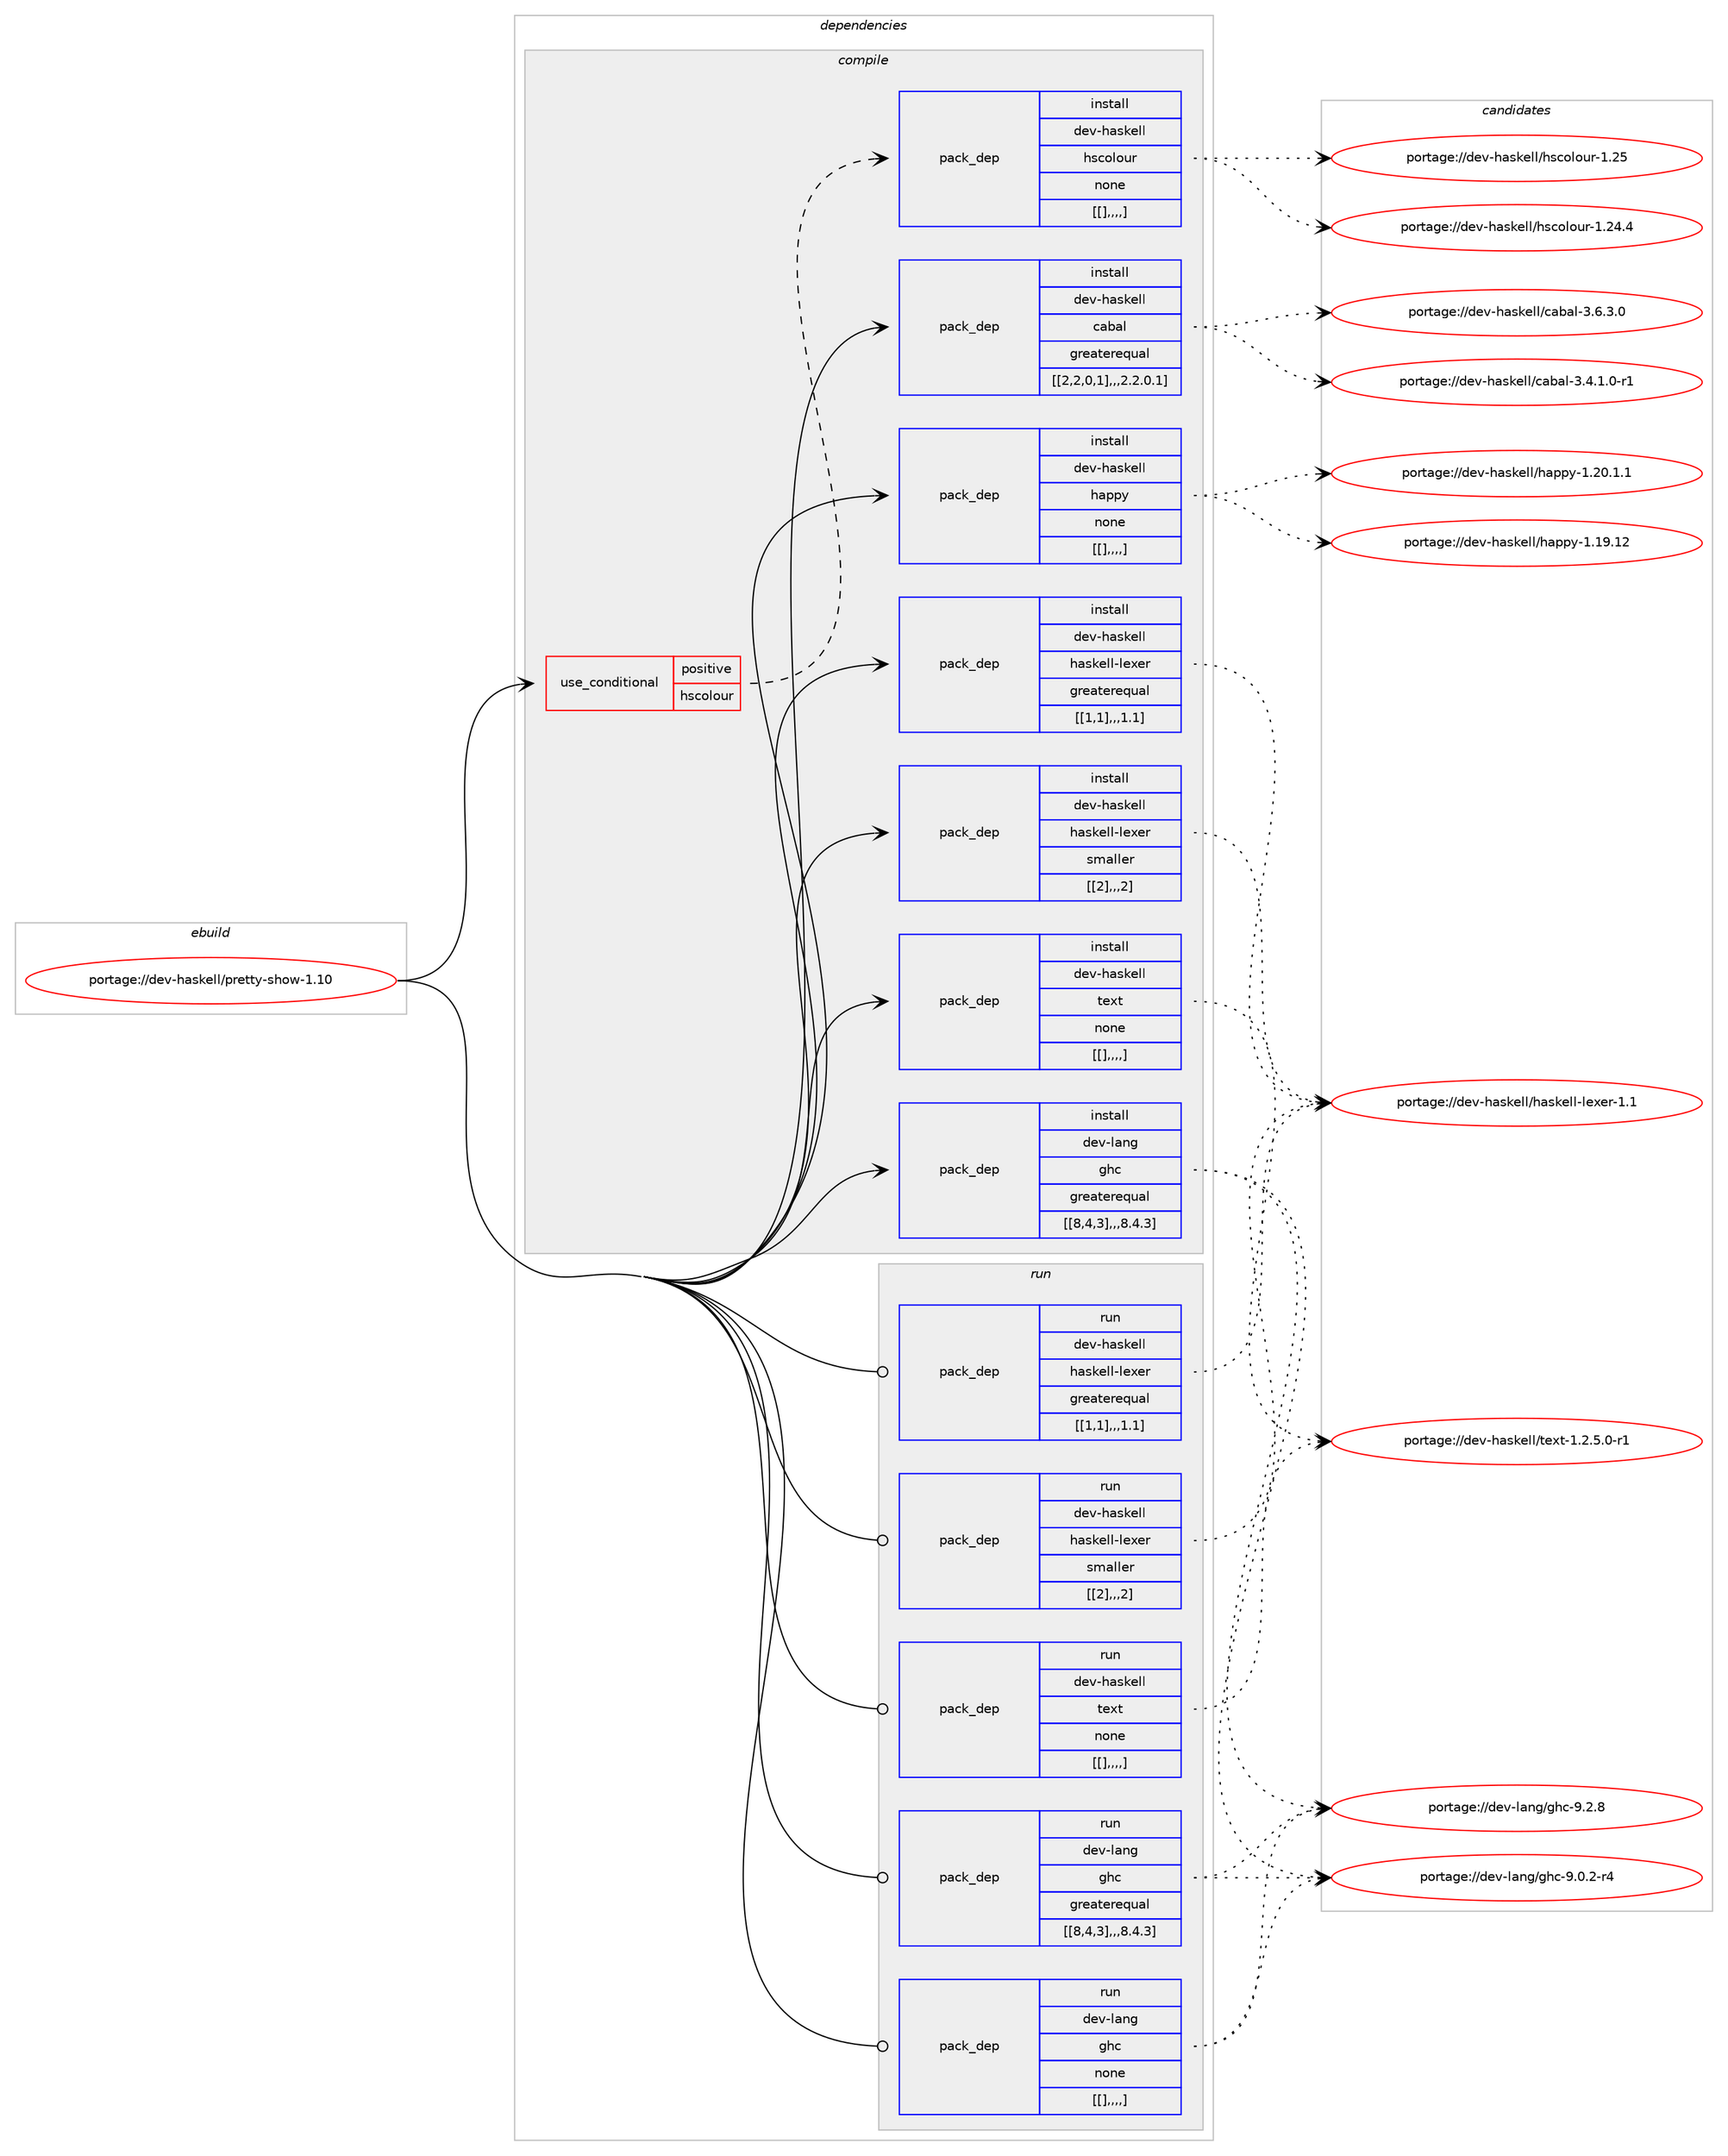 digraph prolog {

# *************
# Graph options
# *************

newrank=true;
concentrate=true;
compound=true;
graph [rankdir=LR,fontname=Helvetica,fontsize=10,ranksep=1.5];#, ranksep=2.5, nodesep=0.2];
edge  [arrowhead=vee];
node  [fontname=Helvetica,fontsize=10];

# **********
# The ebuild
# **********

subgraph cluster_leftcol {
color=gray;
label=<<i>ebuild</i>>;
id [label="portage://dev-haskell/pretty-show-1.10", color=red, width=4, href="../dev-haskell/pretty-show-1.10.svg"];
}

# ****************
# The dependencies
# ****************

subgraph cluster_midcol {
color=gray;
label=<<i>dependencies</i>>;
subgraph cluster_compile {
fillcolor="#eeeeee";
style=filled;
label=<<i>compile</i>>;
subgraph cond21272 {
dependency86687 [label=<<TABLE BORDER="0" CELLBORDER="1" CELLSPACING="0" CELLPADDING="4"><TR><TD ROWSPAN="3" CELLPADDING="10">use_conditional</TD></TR><TR><TD>positive</TD></TR><TR><TD>hscolour</TD></TR></TABLE>>, shape=none, color=red];
subgraph pack64408 {
dependency86688 [label=<<TABLE BORDER="0" CELLBORDER="1" CELLSPACING="0" CELLPADDING="4" WIDTH="220"><TR><TD ROWSPAN="6" CELLPADDING="30">pack_dep</TD></TR><TR><TD WIDTH="110">install</TD></TR><TR><TD>dev-haskell</TD></TR><TR><TD>hscolour</TD></TR><TR><TD>none</TD></TR><TR><TD>[[],,,,]</TD></TR></TABLE>>, shape=none, color=blue];
}
dependency86687:e -> dependency86688:w [weight=20,style="dashed",arrowhead="vee"];
}
id:e -> dependency86687:w [weight=20,style="solid",arrowhead="vee"];
subgraph pack64409 {
dependency86689 [label=<<TABLE BORDER="0" CELLBORDER="1" CELLSPACING="0" CELLPADDING="4" WIDTH="220"><TR><TD ROWSPAN="6" CELLPADDING="30">pack_dep</TD></TR><TR><TD WIDTH="110">install</TD></TR><TR><TD>dev-haskell</TD></TR><TR><TD>cabal</TD></TR><TR><TD>greaterequal</TD></TR><TR><TD>[[2,2,0,1],,,2.2.0.1]</TD></TR></TABLE>>, shape=none, color=blue];
}
id:e -> dependency86689:w [weight=20,style="solid",arrowhead="vee"];
subgraph pack64410 {
dependency86690 [label=<<TABLE BORDER="0" CELLBORDER="1" CELLSPACING="0" CELLPADDING="4" WIDTH="220"><TR><TD ROWSPAN="6" CELLPADDING="30">pack_dep</TD></TR><TR><TD WIDTH="110">install</TD></TR><TR><TD>dev-haskell</TD></TR><TR><TD>happy</TD></TR><TR><TD>none</TD></TR><TR><TD>[[],,,,]</TD></TR></TABLE>>, shape=none, color=blue];
}
id:e -> dependency86690:w [weight=20,style="solid",arrowhead="vee"];
subgraph pack64411 {
dependency86691 [label=<<TABLE BORDER="0" CELLBORDER="1" CELLSPACING="0" CELLPADDING="4" WIDTH="220"><TR><TD ROWSPAN="6" CELLPADDING="30">pack_dep</TD></TR><TR><TD WIDTH="110">install</TD></TR><TR><TD>dev-haskell</TD></TR><TR><TD>haskell-lexer</TD></TR><TR><TD>greaterequal</TD></TR><TR><TD>[[1,1],,,1.1]</TD></TR></TABLE>>, shape=none, color=blue];
}
id:e -> dependency86691:w [weight=20,style="solid",arrowhead="vee"];
subgraph pack64412 {
dependency86692 [label=<<TABLE BORDER="0" CELLBORDER="1" CELLSPACING="0" CELLPADDING="4" WIDTH="220"><TR><TD ROWSPAN="6" CELLPADDING="30">pack_dep</TD></TR><TR><TD WIDTH="110">install</TD></TR><TR><TD>dev-haskell</TD></TR><TR><TD>haskell-lexer</TD></TR><TR><TD>smaller</TD></TR><TR><TD>[[2],,,2]</TD></TR></TABLE>>, shape=none, color=blue];
}
id:e -> dependency86692:w [weight=20,style="solid",arrowhead="vee"];
subgraph pack64413 {
dependency86693 [label=<<TABLE BORDER="0" CELLBORDER="1" CELLSPACING="0" CELLPADDING="4" WIDTH="220"><TR><TD ROWSPAN="6" CELLPADDING="30">pack_dep</TD></TR><TR><TD WIDTH="110">install</TD></TR><TR><TD>dev-haskell</TD></TR><TR><TD>text</TD></TR><TR><TD>none</TD></TR><TR><TD>[[],,,,]</TD></TR></TABLE>>, shape=none, color=blue];
}
id:e -> dependency86693:w [weight=20,style="solid",arrowhead="vee"];
subgraph pack64414 {
dependency86694 [label=<<TABLE BORDER="0" CELLBORDER="1" CELLSPACING="0" CELLPADDING="4" WIDTH="220"><TR><TD ROWSPAN="6" CELLPADDING="30">pack_dep</TD></TR><TR><TD WIDTH="110">install</TD></TR><TR><TD>dev-lang</TD></TR><TR><TD>ghc</TD></TR><TR><TD>greaterequal</TD></TR><TR><TD>[[8,4,3],,,8.4.3]</TD></TR></TABLE>>, shape=none, color=blue];
}
id:e -> dependency86694:w [weight=20,style="solid",arrowhead="vee"];
}
subgraph cluster_compileandrun {
fillcolor="#eeeeee";
style=filled;
label=<<i>compile and run</i>>;
}
subgraph cluster_run {
fillcolor="#eeeeee";
style=filled;
label=<<i>run</i>>;
subgraph pack64415 {
dependency86695 [label=<<TABLE BORDER="0" CELLBORDER="1" CELLSPACING="0" CELLPADDING="4" WIDTH="220"><TR><TD ROWSPAN="6" CELLPADDING="30">pack_dep</TD></TR><TR><TD WIDTH="110">run</TD></TR><TR><TD>dev-haskell</TD></TR><TR><TD>haskell-lexer</TD></TR><TR><TD>greaterequal</TD></TR><TR><TD>[[1,1],,,1.1]</TD></TR></TABLE>>, shape=none, color=blue];
}
id:e -> dependency86695:w [weight=20,style="solid",arrowhead="odot"];
subgraph pack64416 {
dependency86696 [label=<<TABLE BORDER="0" CELLBORDER="1" CELLSPACING="0" CELLPADDING="4" WIDTH="220"><TR><TD ROWSPAN="6" CELLPADDING="30">pack_dep</TD></TR><TR><TD WIDTH="110">run</TD></TR><TR><TD>dev-haskell</TD></TR><TR><TD>haskell-lexer</TD></TR><TR><TD>smaller</TD></TR><TR><TD>[[2],,,2]</TD></TR></TABLE>>, shape=none, color=blue];
}
id:e -> dependency86696:w [weight=20,style="solid",arrowhead="odot"];
subgraph pack64417 {
dependency86697 [label=<<TABLE BORDER="0" CELLBORDER="1" CELLSPACING="0" CELLPADDING="4" WIDTH="220"><TR><TD ROWSPAN="6" CELLPADDING="30">pack_dep</TD></TR><TR><TD WIDTH="110">run</TD></TR><TR><TD>dev-haskell</TD></TR><TR><TD>text</TD></TR><TR><TD>none</TD></TR><TR><TD>[[],,,,]</TD></TR></TABLE>>, shape=none, color=blue];
}
id:e -> dependency86697:w [weight=20,style="solid",arrowhead="odot"];
subgraph pack64418 {
dependency86698 [label=<<TABLE BORDER="0" CELLBORDER="1" CELLSPACING="0" CELLPADDING="4" WIDTH="220"><TR><TD ROWSPAN="6" CELLPADDING="30">pack_dep</TD></TR><TR><TD WIDTH="110">run</TD></TR><TR><TD>dev-lang</TD></TR><TR><TD>ghc</TD></TR><TR><TD>greaterequal</TD></TR><TR><TD>[[8,4,3],,,8.4.3]</TD></TR></TABLE>>, shape=none, color=blue];
}
id:e -> dependency86698:w [weight=20,style="solid",arrowhead="odot"];
subgraph pack64419 {
dependency86699 [label=<<TABLE BORDER="0" CELLBORDER="1" CELLSPACING="0" CELLPADDING="4" WIDTH="220"><TR><TD ROWSPAN="6" CELLPADDING="30">pack_dep</TD></TR><TR><TD WIDTH="110">run</TD></TR><TR><TD>dev-lang</TD></TR><TR><TD>ghc</TD></TR><TR><TD>none</TD></TR><TR><TD>[[],,,,]</TD></TR></TABLE>>, shape=none, color=blue];
}
id:e -> dependency86699:w [weight=20,style="solid",arrowhead="odot"];
}
}

# **************
# The candidates
# **************

subgraph cluster_choices {
rank=same;
color=gray;
label=<<i>candidates</i>>;

subgraph choice64408 {
color=black;
nodesep=1;
choice100101118451049711510710110810847104115991111081111171144549465053 [label="portage://dev-haskell/hscolour-1.25", color=red, width=4,href="../dev-haskell/hscolour-1.25.svg"];
choice1001011184510497115107101108108471041159911110811111711445494650524652 [label="portage://dev-haskell/hscolour-1.24.4", color=red, width=4,href="../dev-haskell/hscolour-1.24.4.svg"];
dependency86688:e -> choice100101118451049711510710110810847104115991111081111171144549465053:w [style=dotted,weight="100"];
dependency86688:e -> choice1001011184510497115107101108108471041159911110811111711445494650524652:w [style=dotted,weight="100"];
}
subgraph choice64409 {
color=black;
nodesep=1;
choice100101118451049711510710110810847999798971084551465446514648 [label="portage://dev-haskell/cabal-3.6.3.0", color=red, width=4,href="../dev-haskell/cabal-3.6.3.0.svg"];
choice1001011184510497115107101108108479997989710845514652464946484511449 [label="portage://dev-haskell/cabal-3.4.1.0-r1", color=red, width=4,href="../dev-haskell/cabal-3.4.1.0-r1.svg"];
dependency86689:e -> choice100101118451049711510710110810847999798971084551465446514648:w [style=dotted,weight="100"];
dependency86689:e -> choice1001011184510497115107101108108479997989710845514652464946484511449:w [style=dotted,weight="100"];
}
subgraph choice64410 {
color=black;
nodesep=1;
choice10010111845104971151071011081084710497112112121454946504846494649 [label="portage://dev-haskell/happy-1.20.1.1", color=red, width=4,href="../dev-haskell/happy-1.20.1.1.svg"];
choice100101118451049711510710110810847104971121121214549464957464950 [label="portage://dev-haskell/happy-1.19.12", color=red, width=4,href="../dev-haskell/happy-1.19.12.svg"];
dependency86690:e -> choice10010111845104971151071011081084710497112112121454946504846494649:w [style=dotted,weight="100"];
dependency86690:e -> choice100101118451049711510710110810847104971121121214549464957464950:w [style=dotted,weight="100"];
}
subgraph choice64411 {
color=black;
nodesep=1;
choice100101118451049711510710110810847104971151071011081084510810112010111445494649 [label="portage://dev-haskell/haskell-lexer-1.1", color=red, width=4,href="../dev-haskell/haskell-lexer-1.1.svg"];
dependency86691:e -> choice100101118451049711510710110810847104971151071011081084510810112010111445494649:w [style=dotted,weight="100"];
}
subgraph choice64412 {
color=black;
nodesep=1;
choice100101118451049711510710110810847104971151071011081084510810112010111445494649 [label="portage://dev-haskell/haskell-lexer-1.1", color=red, width=4,href="../dev-haskell/haskell-lexer-1.1.svg"];
dependency86692:e -> choice100101118451049711510710110810847104971151071011081084510810112010111445494649:w [style=dotted,weight="100"];
}
subgraph choice64413 {
color=black;
nodesep=1;
choice10010111845104971151071011081084711610112011645494650465346484511449 [label="portage://dev-haskell/text-1.2.5.0-r1", color=red, width=4,href="../dev-haskell/text-1.2.5.0-r1.svg"];
dependency86693:e -> choice10010111845104971151071011081084711610112011645494650465346484511449:w [style=dotted,weight="100"];
}
subgraph choice64414 {
color=black;
nodesep=1;
choice10010111845108971101034710310499455746504656 [label="portage://dev-lang/ghc-9.2.8", color=red, width=4,href="../dev-lang/ghc-9.2.8.svg"];
choice100101118451089711010347103104994557464846504511452 [label="portage://dev-lang/ghc-9.0.2-r4", color=red, width=4,href="../dev-lang/ghc-9.0.2-r4.svg"];
dependency86694:e -> choice10010111845108971101034710310499455746504656:w [style=dotted,weight="100"];
dependency86694:e -> choice100101118451089711010347103104994557464846504511452:w [style=dotted,weight="100"];
}
subgraph choice64415 {
color=black;
nodesep=1;
choice100101118451049711510710110810847104971151071011081084510810112010111445494649 [label="portage://dev-haskell/haskell-lexer-1.1", color=red, width=4,href="../dev-haskell/haskell-lexer-1.1.svg"];
dependency86695:e -> choice100101118451049711510710110810847104971151071011081084510810112010111445494649:w [style=dotted,weight="100"];
}
subgraph choice64416 {
color=black;
nodesep=1;
choice100101118451049711510710110810847104971151071011081084510810112010111445494649 [label="portage://dev-haskell/haskell-lexer-1.1", color=red, width=4,href="../dev-haskell/haskell-lexer-1.1.svg"];
dependency86696:e -> choice100101118451049711510710110810847104971151071011081084510810112010111445494649:w [style=dotted,weight="100"];
}
subgraph choice64417 {
color=black;
nodesep=1;
choice10010111845104971151071011081084711610112011645494650465346484511449 [label="portage://dev-haskell/text-1.2.5.0-r1", color=red, width=4,href="../dev-haskell/text-1.2.5.0-r1.svg"];
dependency86697:e -> choice10010111845104971151071011081084711610112011645494650465346484511449:w [style=dotted,weight="100"];
}
subgraph choice64418 {
color=black;
nodesep=1;
choice10010111845108971101034710310499455746504656 [label="portage://dev-lang/ghc-9.2.8", color=red, width=4,href="../dev-lang/ghc-9.2.8.svg"];
choice100101118451089711010347103104994557464846504511452 [label="portage://dev-lang/ghc-9.0.2-r4", color=red, width=4,href="../dev-lang/ghc-9.0.2-r4.svg"];
dependency86698:e -> choice10010111845108971101034710310499455746504656:w [style=dotted,weight="100"];
dependency86698:e -> choice100101118451089711010347103104994557464846504511452:w [style=dotted,weight="100"];
}
subgraph choice64419 {
color=black;
nodesep=1;
choice10010111845108971101034710310499455746504656 [label="portage://dev-lang/ghc-9.2.8", color=red, width=4,href="../dev-lang/ghc-9.2.8.svg"];
choice100101118451089711010347103104994557464846504511452 [label="portage://dev-lang/ghc-9.0.2-r4", color=red, width=4,href="../dev-lang/ghc-9.0.2-r4.svg"];
dependency86699:e -> choice10010111845108971101034710310499455746504656:w [style=dotted,weight="100"];
dependency86699:e -> choice100101118451089711010347103104994557464846504511452:w [style=dotted,weight="100"];
}
}

}
